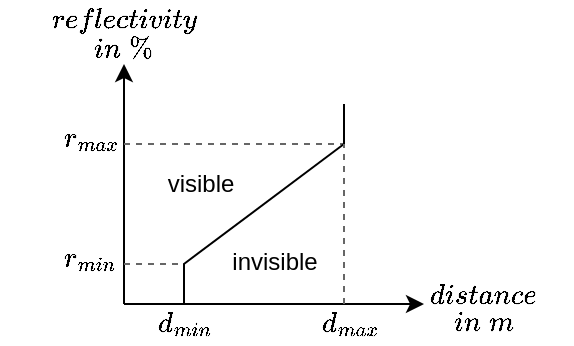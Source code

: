<mxfile version="13.8.3" type="device"><diagram id="DyKamvVk0J7MoCSUdUy7" name="Page-1"><mxGraphModel dx="982" dy="507" grid="1" gridSize="10" guides="1" tooltips="1" connect="1" arrows="1" fold="1" page="1" pageScale="1" pageWidth="827" pageHeight="1169" math="1" shadow="0"><root><mxCell id="0"/><mxCell id="1" parent="0"/><mxCell id="i6jOnIoSlArI0qXdocV5-12" value="$$ r_{min} $$" style="text;html=1;align=center;verticalAlign=middle;resizable=0;points=[];autosize=1;" parent="1" vertex="1"><mxGeometry x="18" y="207" width="90" height="20" as="geometry"/></mxCell><mxCell id="i6jOnIoSlArI0qXdocV5-1" value="" style="endArrow=classic;html=1;" parent="1" edge="1"><mxGeometry width="50" height="50" relative="1" as="geometry"><mxPoint x="80" y="240" as="sourcePoint"/><mxPoint x="80" y="120" as="targetPoint"/></mxGeometry></mxCell><mxCell id="i6jOnIoSlArI0qXdocV5-2" value="" style="endArrow=classic;html=1;" parent="1" edge="1"><mxGeometry width="50" height="50" relative="1" as="geometry"><mxPoint x="80" y="240" as="sourcePoint"/><mxPoint x="230" y="240" as="targetPoint"/></mxGeometry></mxCell><mxCell id="i6jOnIoSlArI0qXdocV5-3" value="$$ reflectivity $$" style="text;html=1;align=center;verticalAlign=middle;resizable=0;points=[];autosize=1;" parent="1" vertex="1"><mxGeometry x="30" y="88" width="100" height="20" as="geometry"/></mxCell><mxCell id="i6jOnIoSlArI0qXdocV5-4" value="$$ distance $$" style="text;html=1;align=center;verticalAlign=middle;resizable=0;points=[];autosize=1;" parent="1" vertex="1"><mxGeometry x="214" y="226" width="90" height="20" as="geometry"/></mxCell><mxCell id="i6jOnIoSlArI0qXdocV5-9" value="" style="endArrow=none;dashed=1;html=1;strokeColor=#666666;" parent="1" edge="1"><mxGeometry width="50" height="50" relative="1" as="geometry"><mxPoint x="80" y="220" as="sourcePoint"/><mxPoint x="110" y="220" as="targetPoint"/></mxGeometry></mxCell><mxCell id="i6jOnIoSlArI0qXdocV5-10" value="" style="endArrow=none;dashed=1;html=1;strokeColor=#666666;" parent="1" edge="1"><mxGeometry width="50" height="50" relative="1" as="geometry"><mxPoint x="80" y="160" as="sourcePoint"/><mxPoint x="190" y="160" as="targetPoint"/></mxGeometry></mxCell><mxCell id="i6jOnIoSlArI0qXdocV5-11" value="$$ r_{max} $$" style="text;html=1;align=center;verticalAlign=middle;resizable=0;points=[];autosize=1;" parent="1" vertex="1"><mxGeometry x="18" y="147" width="90" height="20" as="geometry"/></mxCell><mxCell id="i6jOnIoSlArI0qXdocV5-13" value="" style="endArrow=none;html=1;" parent="1" edge="1"><mxGeometry width="50" height="50" relative="1" as="geometry"><mxPoint x="109.8" y="220.1" as="sourcePoint"/><mxPoint x="190" y="160" as="targetPoint"/></mxGeometry></mxCell><mxCell id="i6jOnIoSlArI0qXdocV5-14" value="" style="endArrow=none;html=1;" parent="1" edge="1"><mxGeometry width="50" height="50" relative="1" as="geometry"><mxPoint x="110" y="219.7" as="sourcePoint"/><mxPoint x="110" y="240" as="targetPoint"/></mxGeometry></mxCell><mxCell id="i6jOnIoSlArI0qXdocV5-15" value="" style="endArrow=none;html=1;" parent="1" edge="1"><mxGeometry width="50" height="50" relative="1" as="geometry"><mxPoint x="190" y="160" as="sourcePoint"/><mxPoint x="190" y="140" as="targetPoint"/></mxGeometry></mxCell><mxCell id="i6jOnIoSlArI0qXdocV5-16" value="invisible" style="text;html=1;align=center;verticalAlign=middle;resizable=0;points=[];autosize=1;" parent="1" vertex="1"><mxGeometry x="125" y="209" width="60" height="20" as="geometry"/></mxCell><mxCell id="i6jOnIoSlArI0qXdocV5-17" value="visible" style="text;html=1;align=center;verticalAlign=middle;resizable=0;points=[];autosize=1;" parent="1" vertex="1"><mxGeometry x="93" y="170" width="50" height="20" as="geometry"/></mxCell><mxCell id="i6jOnIoSlArI0qXdocV5-18" value="" style="endArrow=none;dashed=1;html=1;strokeColor=#666666;" parent="1" edge="1"><mxGeometry width="50" height="50" relative="1" as="geometry"><mxPoint x="190" y="240" as="sourcePoint"/><mxPoint x="190" y="160" as="targetPoint"/></mxGeometry></mxCell><mxCell id="i6jOnIoSlArI0qXdocV5-20" value="$$ d_{min} $$" style="text;html=1;align=center;verticalAlign=middle;resizable=0;points=[];autosize=1;" parent="1" vertex="1"><mxGeometry x="65" y="240" width="90" height="20" as="geometry"/></mxCell><mxCell id="i6jOnIoSlArI0qXdocV5-21" value="$$ d_{max} $$" style="text;html=1;align=center;verticalAlign=middle;resizable=0;points=[];autosize=1;" parent="1" vertex="1"><mxGeometry x="148" y="240" width="90" height="20" as="geometry"/></mxCell><mxCell id="i6jOnIoSlArI0qXdocV5-23" value="$$ in \; \% $$" style="text;html=1;align=center;verticalAlign=middle;resizable=0;points=[];autosize=1;" parent="1" vertex="1"><mxGeometry x="34" y="102" width="90" height="20" as="geometry"/></mxCell><mxCell id="i6jOnIoSlArI0qXdocV5-24" value="$$ in \;m $$" style="text;html=1;align=center;verticalAlign=middle;resizable=0;points=[];autosize=1;" parent="1" vertex="1"><mxGeometry x="220" y="239" width="80" height="20" as="geometry"/></mxCell></root></mxGraphModel></diagram></mxfile>